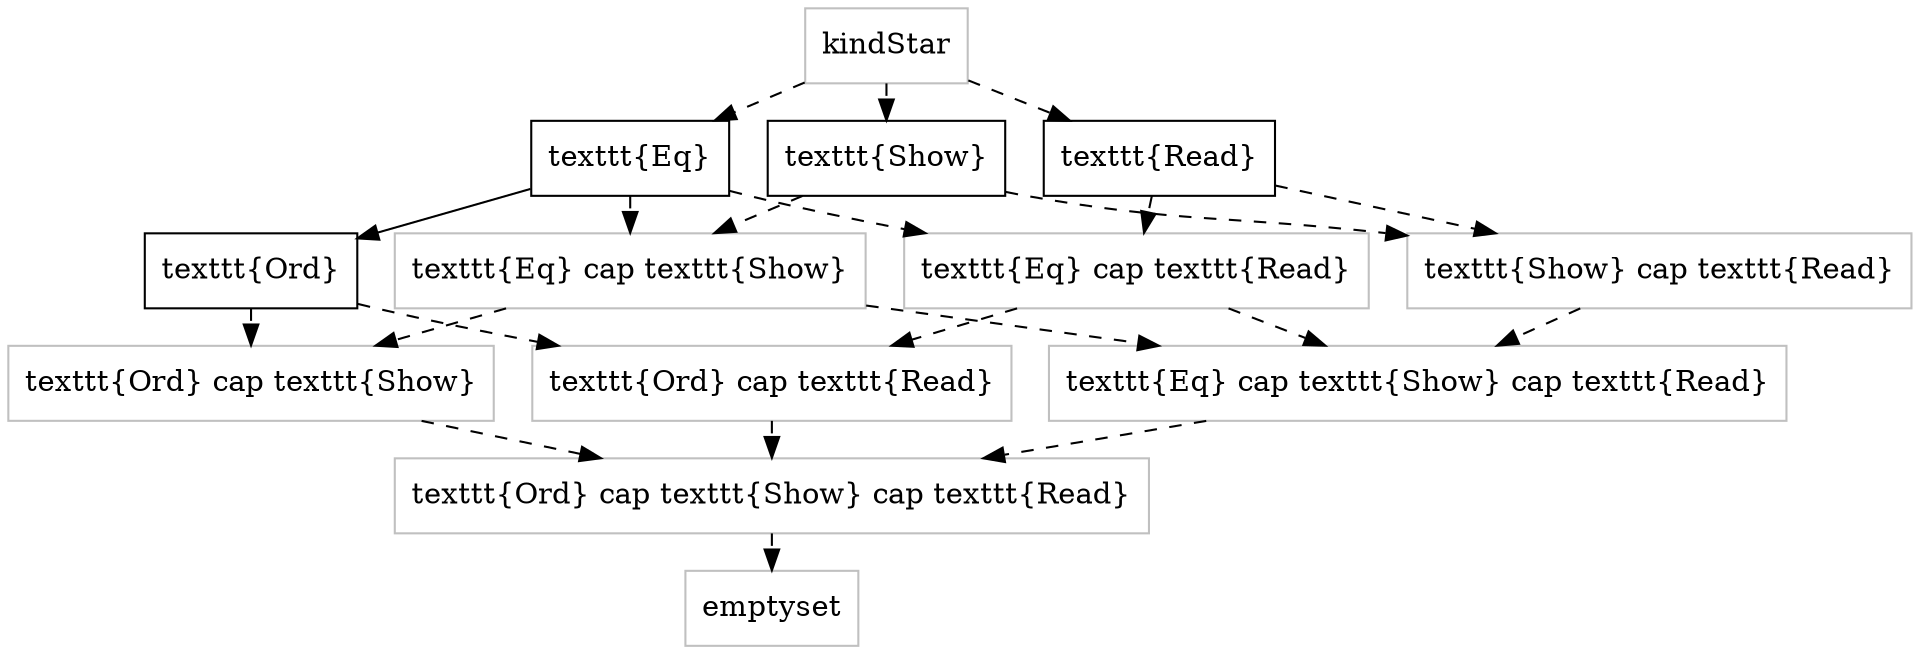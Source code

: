 digraph kinds {
	graph [ranksep=0.25];
	node [shape=box];

	"\kindStar" [color=gray];
	"\texttt{Eq} \cap \texttt{Show}" [color=gray];
	"\texttt{Eq} \cap \texttt{Read}" [color=gray];
	"\texttt{Ord} \cap \texttt{Show}" [color=gray];
	"\texttt{Show} \cap \texttt{Read}" [color=gray];
	"\texttt{Ord} \cap \texttt{Show}" [color=gray];
	"\texttt{Ord} \cap \texttt{Read}" [color=gray];
	"\texttt{Eq} \cap \texttt{Show} \cap \texttt{Read}" [color=gray];
	"\texttt{Ord} \cap \texttt{Show} \cap \texttt{Read}" [color=gray];
	"\emptyset" [color=gray];


	"\kindStar" -> "\texttt{Eq}" [style=dashed];
	"\kindStar" -> "\texttt{Show}" [style=dashed];
	"\kindStar" -> "\texttt{Read}" [style=dashed];
	// {rank=same; "\texttt{Eq}"; "\texttt{Show}"; "\texttt{Read}"};

	"\texttt{Eq}" -> "\texttt{Ord}";
	"\texttt{Eq}" -> "\texttt{Eq} \cap \texttt{Show}" [style=dashed];
	"\texttt{Eq}" -> "\texttt{Eq} \cap \texttt{Read}" [style=dashed];
	"\texttt{Show}" -> "\texttt{Eq} \cap \texttt{Show}" [style=dashed];
	"\texttt{Show}" -> "\texttt{Show} \cap \texttt{Read}" [style=dashed];
	"\texttt{Read}" -> "\texttt{Eq} \cap \texttt{Read}" [style=dashed];
	"\texttt{Read}" -> "\texttt{Show} \cap \texttt{Read}" [style=dashed];

	"\texttt{Ord}" -> "\texttt{Ord} \cap \texttt{Show}" [style=dashed];
	"\texttt{Ord}" -> "\texttt{Ord} \cap \texttt{Read}" [style=dashed];
	"\texttt{Eq} \cap \texttt{Show}" -> "\texttt{Ord} \cap \texttt{Show}" [style=dashed];
	"\texttt{Eq} \cap \texttt{Show}" -> "\texttt{Eq} \cap \texttt{Show} \cap \texttt{Read}" [style=dashed];
	"\texttt{Eq} \cap \texttt{Read}" -> "\texttt{Ord} \cap \texttt{Read}" [style=dashed];
	"\texttt{Eq} \cap \texttt{Read}" -> "\texttt{Eq} \cap \texttt{Show} \cap \texttt{Read}" [style=dashed];
	"\texttt{Show} \cap \texttt{Read}" -> "\texttt{Eq} \cap \texttt{Show} \cap \texttt{Read}" [style=dashed];

	"\texttt{Ord} \cap \texttt{Show}" -> "\texttt{Ord} \cap \texttt{Show} \cap \texttt{Read}" [style=dashed];
	"\texttt{Ord} \cap \texttt{Read}" -> "\texttt{Ord} \cap \texttt{Show} \cap \texttt{Read}" [style=dashed];
	"\texttt{Eq} \cap \texttt{Show} \cap \texttt{Read}" -> "\texttt{Ord} \cap \texttt{Show} \cap \texttt{Read}" [style=dashed];

	"\texttt{Ord} \cap \texttt{Show} \cap \texttt{Read}" -> "\emptyset" [style=dashed];
}
